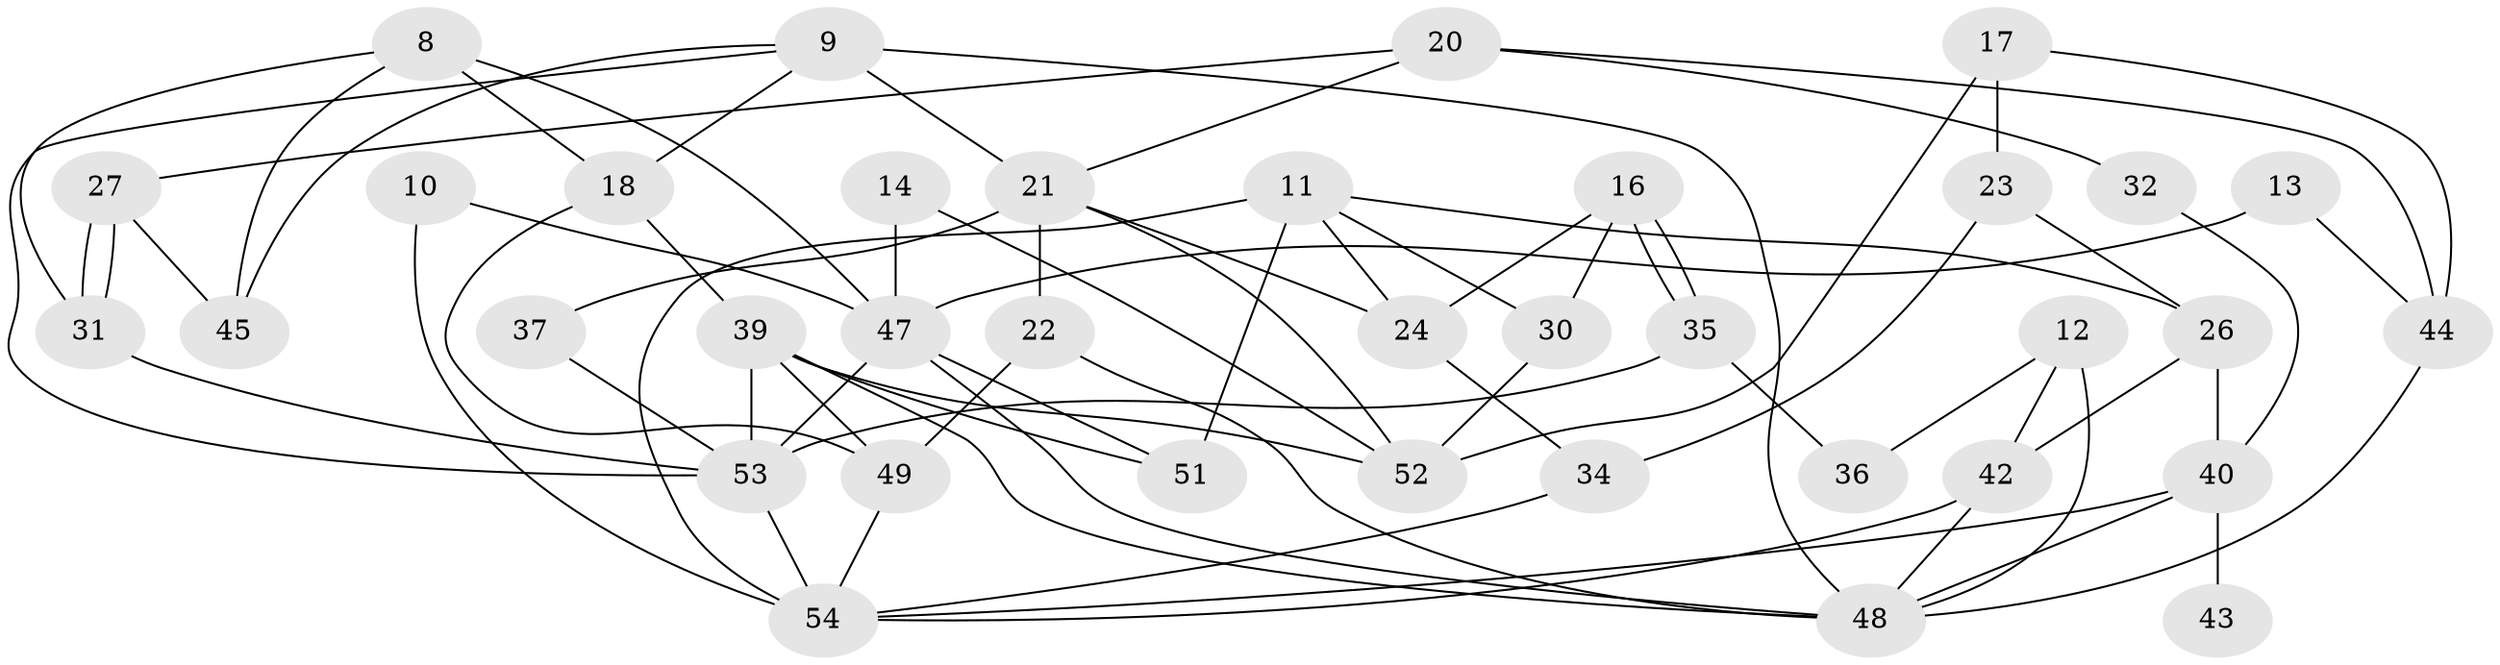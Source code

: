 // original degree distribution, {3: 0.2222222222222222, 2: 0.14814814814814814, 4: 0.3333333333333333, 5: 0.14814814814814814, 6: 0.09259259259259259, 7: 0.037037037037037035, 8: 0.018518518518518517}
// Generated by graph-tools (version 1.1) at 2025/53/03/04/25 21:53:55]
// undirected, 37 vertices, 73 edges
graph export_dot {
graph [start="1"]
  node [color=gray90,style=filled];
  8;
  9;
  10;
  11;
  12 [super="+7"];
  13;
  14;
  16;
  17;
  18;
  20;
  21 [super="+3"];
  22;
  23;
  24;
  26;
  27;
  30 [super="+5"];
  31;
  32;
  34 [super="+1"];
  35;
  36;
  37;
  39 [super="+29+6"];
  40 [super="+25"];
  42;
  43;
  44;
  45;
  47 [super="+4"];
  48 [super="+46+33"];
  49;
  51;
  52;
  53 [super="+50"];
  54 [super="+41"];
  8 -- 47;
  8 -- 18;
  8 -- 31;
  8 -- 45;
  9 -- 18;
  9 -- 45;
  9 -- 21 [weight=2];
  9 -- 48;
  9 -- 53;
  10 -- 54 [weight=3];
  10 -- 47 [weight=2];
  11 -- 51;
  11 -- 24;
  11 -- 26;
  11 -- 54 [weight=2];
  11 -- 30;
  12 -- 42 [weight=2];
  12 -- 36;
  12 -- 48;
  13 -- 44;
  13 -- 47;
  14 -- 52;
  14 -- 47;
  16 -- 24;
  16 -- 35;
  16 -- 35;
  16 -- 30;
  17 -- 52;
  17 -- 23;
  17 -- 44;
  18 -- 49;
  18 -- 39;
  20 -- 21;
  20 -- 44;
  20 -- 27;
  20 -- 32;
  21 -- 22;
  21 -- 24;
  21 -- 37;
  21 -- 52;
  22 -- 49;
  22 -- 48;
  23 -- 26;
  23 -- 34 [weight=2];
  24 -- 34;
  26 -- 42;
  26 -- 40;
  27 -- 31;
  27 -- 31;
  27 -- 45;
  30 -- 52;
  31 -- 53;
  32 -- 40;
  34 -- 54;
  35 -- 36;
  35 -- 53;
  37 -- 53;
  39 -- 52 [weight=2];
  39 -- 49;
  39 -- 53 [weight=2];
  39 -- 48;
  39 -- 51;
  40 -- 48 [weight=2];
  40 -- 43 [weight=2];
  40 -- 54 [weight=3];
  42 -- 54;
  42 -- 48;
  44 -- 48;
  47 -- 48 [weight=2];
  47 -- 51;
  47 -- 53 [weight=2];
  49 -- 54 [weight=2];
  53 -- 54 [weight=2];
}
